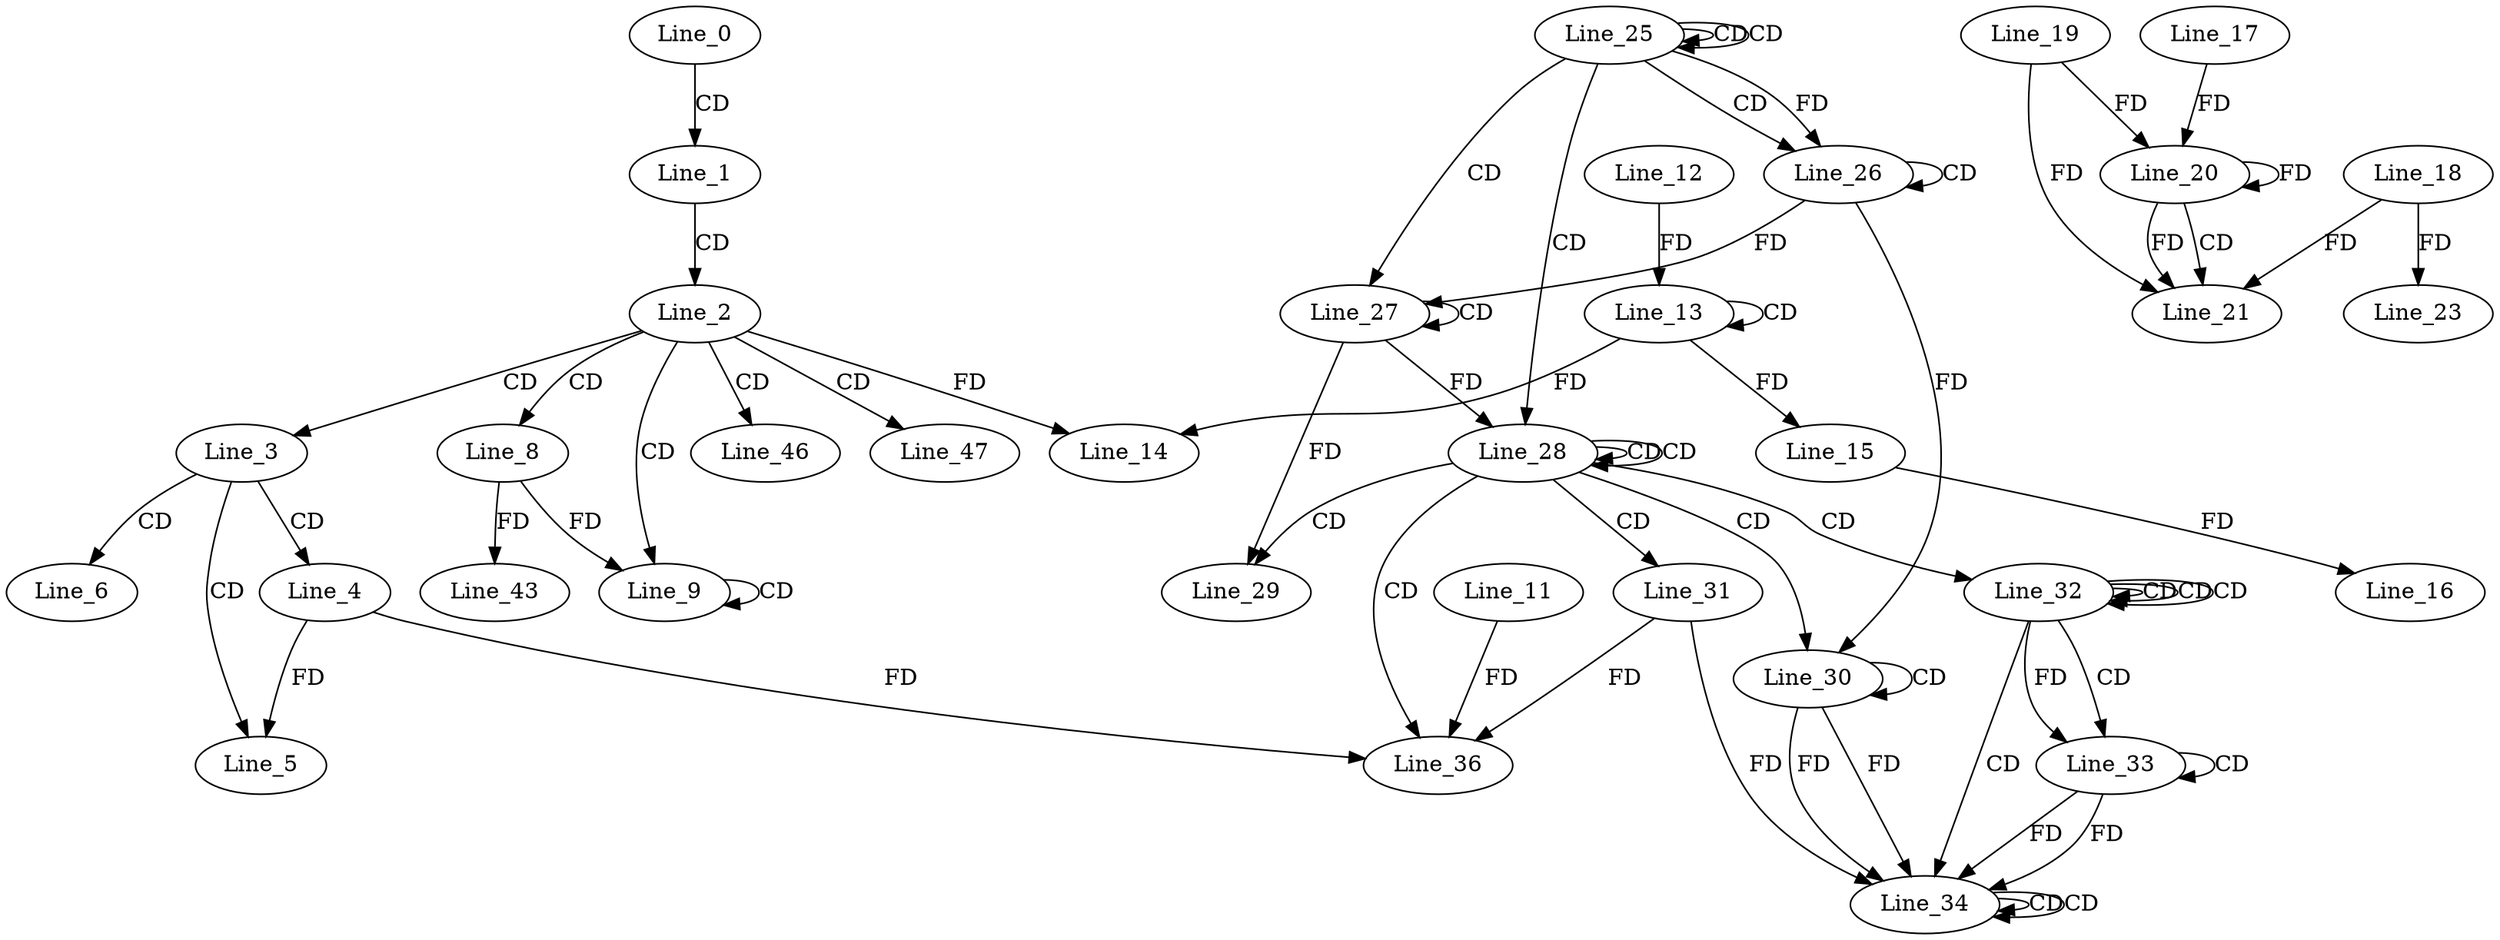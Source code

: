 digraph G {
  Line_0;
  Line_1;
  Line_2;
  Line_3;
  Line_4;
  Line_5;
  Line_6;
  Line_8;
  Line_9;
  Line_13;
  Line_13;
  Line_12;
  Line_14;
  Line_14;
  Line_15;
  Line_15;
  Line_16;
  Line_20;
  Line_19;
  Line_20;
  Line_17;
  Line_20;
  Line_21;
  Line_18;
  Line_23;
  Line_25;
  Line_25;
  Line_25;
  Line_25;
  Line_26;
  Line_26;
  Line_27;
  Line_27;
  Line_28;
  Line_28;
  Line_28;
  Line_28;
  Line_28;
  Line_29;
  Line_30;
  Line_30;
  Line_31;
  Line_32;
  Line_32;
  Line_32;
  Line_32;
  Line_33;
  Line_33;
  Line_34;
  Line_34;
  Line_34;
  Line_34;
  Line_34;
  Line_34;
  Line_36;
  Line_11;
  Line_43;
  Line_46;
  Line_47;
  Line_0 -> Line_1 [ label="CD" ];
  Line_1 -> Line_2 [ label="CD" ];
  Line_2 -> Line_3 [ label="CD" ];
  Line_3 -> Line_4 [ label="CD" ];
  Line_3 -> Line_5 [ label="CD" ];
  Line_4 -> Line_5 [ label="FD" ];
  Line_3 -> Line_6 [ label="CD" ];
  Line_2 -> Line_8 [ label="CD" ];
  Line_2 -> Line_9 [ label="CD" ];
  Line_9 -> Line_9 [ label="CD" ];
  Line_8 -> Line_9 [ label="FD" ];
  Line_13 -> Line_13 [ label="CD" ];
  Line_12 -> Line_13 [ label="FD" ];
  Line_2 -> Line_14 [ label="FD" ];
  Line_13 -> Line_14 [ label="FD" ];
  Line_13 -> Line_15 [ label="FD" ];
  Line_15 -> Line_16 [ label="FD" ];
  Line_20 -> Line_20 [ label="FD" ];
  Line_19 -> Line_20 [ label="FD" ];
  Line_17 -> Line_20 [ label="FD" ];
  Line_20 -> Line_21 [ label="CD" ];
  Line_18 -> Line_21 [ label="FD" ];
  Line_20 -> Line_21 [ label="FD" ];
  Line_19 -> Line_21 [ label="FD" ];
  Line_18 -> Line_23 [ label="FD" ];
  Line_25 -> Line_25 [ label="CD" ];
  Line_25 -> Line_25 [ label="CD" ];
  Line_25 -> Line_26 [ label="CD" ];
  Line_26 -> Line_26 [ label="CD" ];
  Line_25 -> Line_26 [ label="FD" ];
  Line_25 -> Line_27 [ label="CD" ];
  Line_27 -> Line_27 [ label="CD" ];
  Line_26 -> Line_27 [ label="FD" ];
  Line_25 -> Line_28 [ label="CD" ];
  Line_28 -> Line_28 [ label="CD" ];
  Line_27 -> Line_28 [ label="FD" ];
  Line_28 -> Line_28 [ label="CD" ];
  Line_28 -> Line_29 [ label="CD" ];
  Line_27 -> Line_29 [ label="FD" ];
  Line_28 -> Line_30 [ label="CD" ];
  Line_30 -> Line_30 [ label="CD" ];
  Line_26 -> Line_30 [ label="FD" ];
  Line_28 -> Line_31 [ label="CD" ];
  Line_28 -> Line_32 [ label="CD" ];
  Line_32 -> Line_32 [ label="CD" ];
  Line_32 -> Line_32 [ label="CD" ];
  Line_32 -> Line_32 [ label="CD" ];
  Line_32 -> Line_33 [ label="CD" ];
  Line_33 -> Line_33 [ label="CD" ];
  Line_32 -> Line_33 [ label="FD" ];
  Line_32 -> Line_34 [ label="CD" ];
  Line_30 -> Line_34 [ label="FD" ];
  Line_34 -> Line_34 [ label="CD" ];
  Line_30 -> Line_34 [ label="FD" ];
  Line_33 -> Line_34 [ label="FD" ];
  Line_34 -> Line_34 [ label="CD" ];
  Line_31 -> Line_34 [ label="FD" ];
  Line_33 -> Line_34 [ label="FD" ];
  Line_28 -> Line_36 [ label="CD" ];
  Line_11 -> Line_36 [ label="FD" ];
  Line_4 -> Line_36 [ label="FD" ];
  Line_31 -> Line_36 [ label="FD" ];
  Line_8 -> Line_43 [ label="FD" ];
  Line_2 -> Line_46 [ label="CD" ];
  Line_2 -> Line_47 [ label="CD" ];
}
